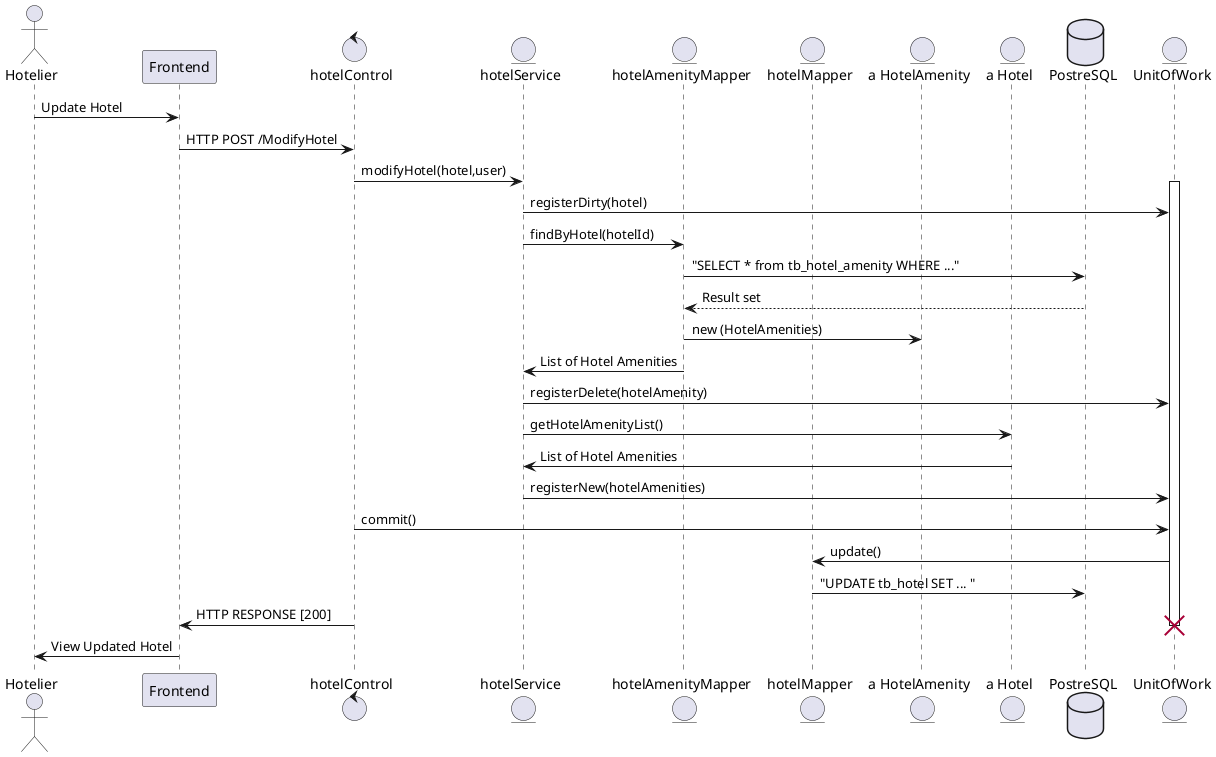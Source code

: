 @startuml
actor       Hotelier                as Foo0
participant Frontend                as Foo1
control     hotelControl            as Foo2
entity      hotelService            as Foo3
entity      hotelAmenityMapper      as Foo5
entity      hotelMapper             as Foo8
entity      "a HotelAmenity"        as Foo7
entity      "a Hotel"               as Foo9
database    PostreSQL               as Foo6
entity      UnitOfWork              as Foo4

Foo0 -> Foo1 : Update Hotel 
Foo1 -> Foo2 : HTTP POST /ModifyHotel
Foo2 -> Foo3 : modifyHotel(hotel,user)
activate Foo4
Foo3 -> Foo4 : registerDirty(hotel)
Foo3 -> Foo5 : findByHotel(hotelId)
Foo5 -> Foo6 : "SELECT * from tb_hotel_amenity WHERE ..."
Foo5 <-- Foo6 : Result set
Foo5 -> Foo7: new (HotelAmenities)
Foo3 <- Foo5 : List of Hotel Amenities
Foo3 -> Foo4 : registerDelete(hotelAmenity)
Foo3 -> Foo9 : getHotelAmenityList()
Foo3 <- Foo9 : List of Hotel Amenities
Foo3 -> Foo4 : registerNew(hotelAmenities)
Foo2 -> Foo4 : commit()
Foo4 -> Foo8 : update()
Foo8 -> Foo6 : "UPDATE tb_hotel SET ... "
Foo1 <- Foo2 : HTTP RESPONSE [200]
destroy Foo4
Foo0 <- Foo1 : View Updated Hotel
@enduml